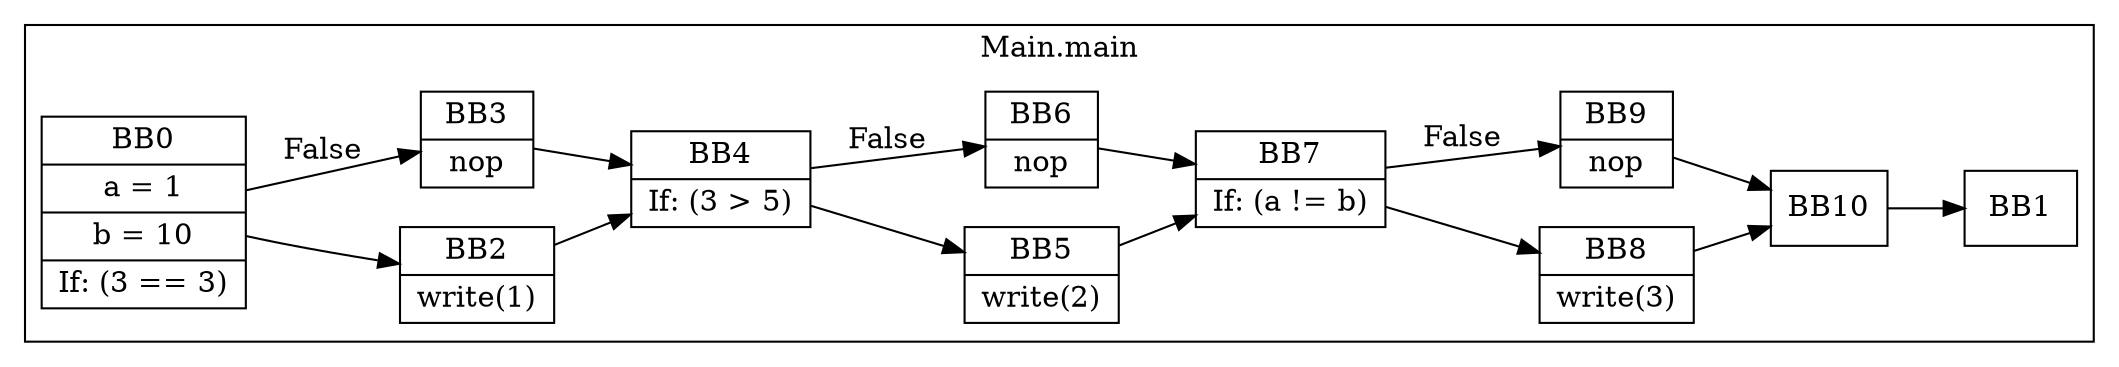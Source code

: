 digraph G {
  graph [ rankdir = "LR" ];
  subgraph cluster_0 {
    label = "Main.main"
    M0_BB0 [
      shape="record"
      label="BB0|a = 1|b = 10|If: (3 == 3)"
    ];
    M0_BB0 -> M0_BB2;
    M0_BB0 -> M0_BB3 [label="False"];
    M0_BB1 [
      shape="record"
      label="BB1"
    ];
    M0_BB2 [
      shape="record"
      label="BB2|write(1)"
    ];
    M0_BB2 -> M0_BB4;
    M0_BB3 [
      shape="record"
      label="BB3|nop"
    ];
    M0_BB3 -> M0_BB4;
    M0_BB4 [
      shape="record"
      label="BB4|If: (3 \> 5)"
    ];
    M0_BB4 -> M0_BB5;
    M0_BB4 -> M0_BB6 [label="False"];
    M0_BB5 [
      shape="record"
      label="BB5|write(2)"
    ];
    M0_BB5 -> M0_BB7;
    M0_BB6 [
      shape="record"
      label="BB6|nop"
    ];
    M0_BB6 -> M0_BB7;
    M0_BB7 [
      shape="record"
      label="BB7|If: (a != b)"
    ];
    M0_BB7 -> M0_BB8;
    M0_BB7 -> M0_BB9 [label="False"];
    M0_BB8 [
      shape="record"
      label="BB8|write(3)"
    ];
    M0_BB8 -> M0_BB10;
    M0_BB9 [
      shape="record"
      label="BB9|nop"
    ];
    M0_BB9 -> M0_BB10;
    M0_BB10 [
      shape="record"
      label="BB10"
    ];
    M0_BB10 -> M0_BB1;
  }
}
